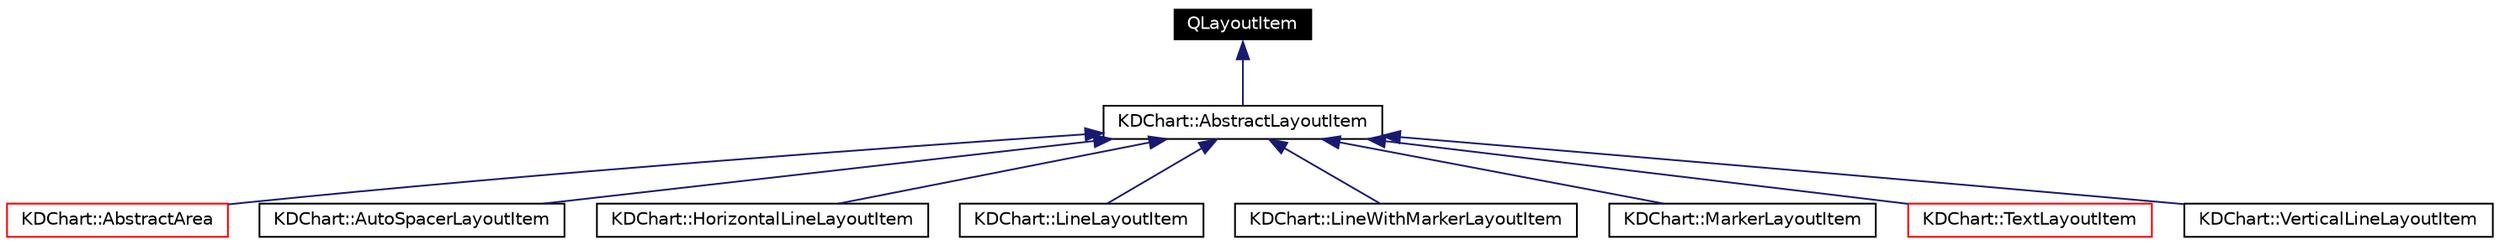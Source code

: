 digraph G
{
  edge [fontname="Helvetica",fontsize=10,labelfontname="Helvetica",labelfontsize=10];
  node [fontname="Helvetica",fontsize=10,shape=record];
  Node47 [label="QLayoutItem",height=0.2,width=0.4,color="white", fillcolor="black", style="filled" fontcolor="white"];
  Node47 -> Node48 [dir=back,color="midnightblue",fontsize=10,style="solid",fontname="Helvetica"];
  Node48 [label="KDChart::AbstractLayoutItem",height=0.2,width=0.4,color="black",URL="$class_k_d_chart_1_1_abstract_layout_item.html"];
  Node48 -> Node49 [dir=back,color="midnightblue",fontsize=10,style="solid",fontname="Helvetica"];
  Node49 [label="KDChart::AbstractArea",height=0.2,width=0.4,color="red",URL="$class_k_d_chart_1_1_abstract_area.html"];
  Node48 -> Node55 [dir=back,color="midnightblue",fontsize=10,style="solid",fontname="Helvetica"];
  Node55 [label="KDChart::AutoSpacerLayoutItem",height=0.2,width=0.4,color="black",URL="$class_k_d_chart_1_1_auto_spacer_layout_item.html"];
  Node48 -> Node56 [dir=back,color="midnightblue",fontsize=10,style="solid",fontname="Helvetica"];
  Node56 [label="KDChart::HorizontalLineLayoutItem",height=0.2,width=0.4,color="black",URL="$class_k_d_chart_1_1_horizontal_line_layout_item.html"];
  Node48 -> Node57 [dir=back,color="midnightblue",fontsize=10,style="solid",fontname="Helvetica"];
  Node57 [label="KDChart::LineLayoutItem",height=0.2,width=0.4,color="black",URL="$class_k_d_chart_1_1_line_layout_item.html"];
  Node48 -> Node58 [dir=back,color="midnightblue",fontsize=10,style="solid",fontname="Helvetica"];
  Node58 [label="KDChart::LineWithMarkerLayoutItem",height=0.2,width=0.4,color="black",URL="$class_k_d_chart_1_1_line_with_marker_layout_item.html"];
  Node48 -> Node59 [dir=back,color="midnightblue",fontsize=10,style="solid",fontname="Helvetica"];
  Node59 [label="KDChart::MarkerLayoutItem",height=0.2,width=0.4,color="black",URL="$class_k_d_chart_1_1_marker_layout_item.html"];
  Node48 -> Node60 [dir=back,color="midnightblue",fontsize=10,style="solid",fontname="Helvetica"];
  Node60 [label="KDChart::TextLayoutItem",height=0.2,width=0.4,color="red",URL="$class_k_d_chart_1_1_text_layout_item.html"];
  Node48 -> Node63 [dir=back,color="midnightblue",fontsize=10,style="solid",fontname="Helvetica"];
  Node63 [label="KDChart::VerticalLineLayoutItem",height=0.2,width=0.4,color="black",URL="$class_k_d_chart_1_1_vertical_line_layout_item.html"];
}

